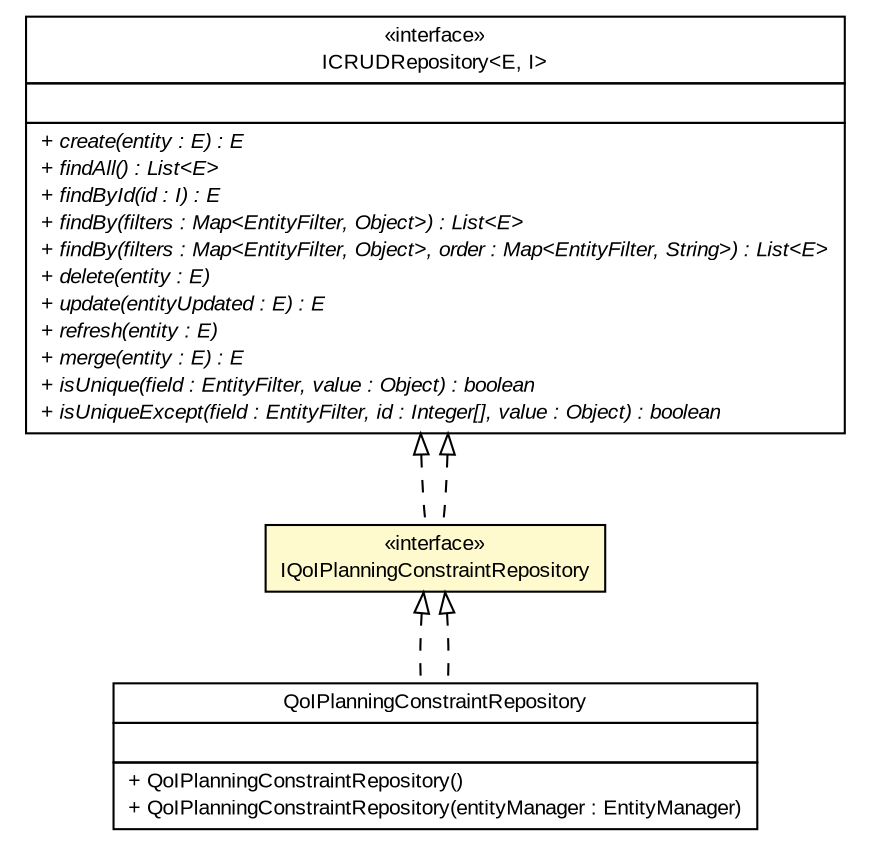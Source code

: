 #!/usr/local/bin/dot
#
# Class diagram 
# Generated by UMLGraph version R5_6-24-gf6e263 (http://www.umlgraph.org/)
#

digraph G {
	edge [fontname="arial",fontsize=10,labelfontname="arial",labelfontsize=10];
	node [fontname="arial",fontsize=10,shape=plaintext];
	nodesep=0.25;
	ranksep=0.5;
	// gov.sandia.cf.dao.ICRUDRepository<E, I>
	c189206 [label=<<table title="gov.sandia.cf.dao.ICRUDRepository" border="0" cellborder="1" cellspacing="0" cellpadding="2" port="p" href="./ICRUDRepository.html">
		<tr><td><table border="0" cellspacing="0" cellpadding="1">
<tr><td align="center" balign="center"> &#171;interface&#187; </td></tr>
<tr><td align="center" balign="center"> ICRUDRepository&lt;E, I&gt; </td></tr>
		</table></td></tr>
		<tr><td><table border="0" cellspacing="0" cellpadding="1">
<tr><td align="left" balign="left">  </td></tr>
		</table></td></tr>
		<tr><td><table border="0" cellspacing="0" cellpadding="1">
<tr><td align="left" balign="left"><font face="arial italic" point-size="10.0"> + create(entity : E) : E </font></td></tr>
<tr><td align="left" balign="left"><font face="arial italic" point-size="10.0"> + findAll() : List&lt;E&gt; </font></td></tr>
<tr><td align="left" balign="left"><font face="arial italic" point-size="10.0"> + findById(id : I) : E </font></td></tr>
<tr><td align="left" balign="left"><font face="arial italic" point-size="10.0"> + findBy(filters : Map&lt;EntityFilter, Object&gt;) : List&lt;E&gt; </font></td></tr>
<tr><td align="left" balign="left"><font face="arial italic" point-size="10.0"> + findBy(filters : Map&lt;EntityFilter, Object&gt;, order : Map&lt;EntityFilter, String&gt;) : List&lt;E&gt; </font></td></tr>
<tr><td align="left" balign="left"><font face="arial italic" point-size="10.0"> + delete(entity : E) </font></td></tr>
<tr><td align="left" balign="left"><font face="arial italic" point-size="10.0"> + update(entityUpdated : E) : E </font></td></tr>
<tr><td align="left" balign="left"><font face="arial italic" point-size="10.0"> + refresh(entity : E) </font></td></tr>
<tr><td align="left" balign="left"><font face="arial italic" point-size="10.0"> + merge(entity : E) : E </font></td></tr>
<tr><td align="left" balign="left"><font face="arial italic" point-size="10.0"> + isUnique(field : EntityFilter, value : Object) : boolean </font></td></tr>
<tr><td align="left" balign="left"><font face="arial italic" point-size="10.0"> + isUniqueExcept(field : EntityFilter, id : Integer[], value : Object) : boolean </font></td></tr>
		</table></td></tr>
		</table>>, URL="./ICRUDRepository.html", fontname="arial", fontcolor="black", fontsize=10.0];
	// gov.sandia.cf.dao.impl.QoIPlanningConstraintRepository
	c189261 [label=<<table title="gov.sandia.cf.dao.impl.QoIPlanningConstraintRepository" border="0" cellborder="1" cellspacing="0" cellpadding="2" port="p" href="./impl/QoIPlanningConstraintRepository.html">
		<tr><td><table border="0" cellspacing="0" cellpadding="1">
<tr><td align="center" balign="center"> QoIPlanningConstraintRepository </td></tr>
		</table></td></tr>
		<tr><td><table border="0" cellspacing="0" cellpadding="1">
<tr><td align="left" balign="left">  </td></tr>
		</table></td></tr>
		<tr><td><table border="0" cellspacing="0" cellpadding="1">
<tr><td align="left" balign="left"> + QoIPlanningConstraintRepository() </td></tr>
<tr><td align="left" balign="left"> + QoIPlanningConstraintRepository(entityManager : EntityManager) </td></tr>
		</table></td></tr>
		</table>>, URL="./impl/QoIPlanningConstraintRepository.html", fontname="arial", fontcolor="black", fontsize=10.0];
	// gov.sandia.cf.dao.IQoIPlanningConstraintRepository
	c189307 [label=<<table title="gov.sandia.cf.dao.IQoIPlanningConstraintRepository" border="0" cellborder="1" cellspacing="0" cellpadding="2" port="p" bgcolor="lemonChiffon" href="./IQoIPlanningConstraintRepository.html">
		<tr><td><table border="0" cellspacing="0" cellpadding="1">
<tr><td align="center" balign="center"> &#171;interface&#187; </td></tr>
<tr><td align="center" balign="center"> IQoIPlanningConstraintRepository </td></tr>
		</table></td></tr>
		</table>>, URL="./IQoIPlanningConstraintRepository.html", fontname="arial", fontcolor="black", fontsize=10.0];
	//gov.sandia.cf.dao.impl.QoIPlanningConstraintRepository implements gov.sandia.cf.dao.IQoIPlanningConstraintRepository
	c189307:p -> c189261:p [dir=back,arrowtail=empty,style=dashed];
	//gov.sandia.cf.dao.IQoIPlanningConstraintRepository implements gov.sandia.cf.dao.ICRUDRepository<E, I>
	c189206:p -> c189307:p [dir=back,arrowtail=empty,style=dashed];
	//gov.sandia.cf.dao.IQoIPlanningConstraintRepository implements gov.sandia.cf.dao.ICRUDRepository<E, I>
	c189206:p -> c189307:p [dir=back,arrowtail=empty,style=dashed];
	//gov.sandia.cf.dao.impl.QoIPlanningConstraintRepository implements gov.sandia.cf.dao.IQoIPlanningConstraintRepository
	c189307:p -> c189261:p [dir=back,arrowtail=empty,style=dashed];
}

